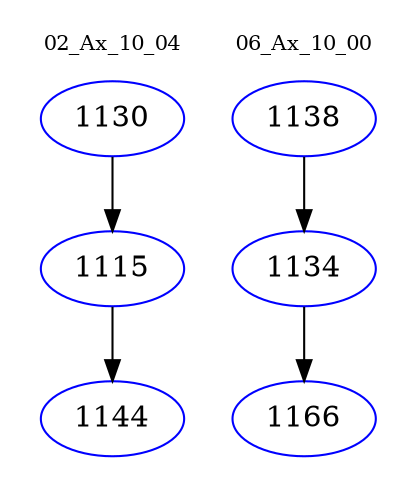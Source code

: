 digraph{
subgraph cluster_0 {
color = white
label = "02_Ax_10_04";
fontsize=10;
T0_1130 [label="1130", color="blue"]
T0_1130 -> T0_1115 [color="black"]
T0_1115 [label="1115", color="blue"]
T0_1115 -> T0_1144 [color="black"]
T0_1144 [label="1144", color="blue"]
}
subgraph cluster_1 {
color = white
label = "06_Ax_10_00";
fontsize=10;
T1_1138 [label="1138", color="blue"]
T1_1138 -> T1_1134 [color="black"]
T1_1134 [label="1134", color="blue"]
T1_1134 -> T1_1166 [color="black"]
T1_1166 [label="1166", color="blue"]
}
}
